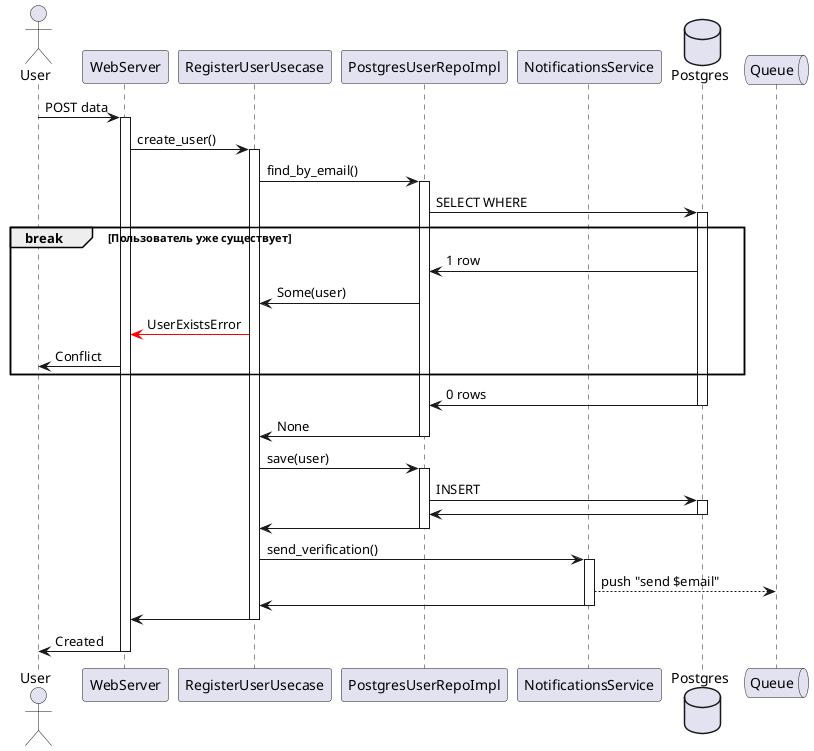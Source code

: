 @startuml registration_sequence

actor User

participant WebServer
participant RegisterUserUsecase
participant PostgresUserRepoImpl
participant NotificationsService
database Postgres

queue Queue


User -> WebServer : POST data
activate WebServer

WebServer -> RegisterUserUsecase : create_user()
activate RegisterUserUsecase

RegisterUserUsecase -> PostgresUserRepoImpl : find_by_email()
activate PostgresUserRepoImpl

PostgresUserRepoImpl -> Postgres : SELECT WHERE
activate Postgres

break Пользователь уже существует

PostgresUserRepoImpl <- Postgres : 1 row

RegisterUserUsecase <- PostgresUserRepoImpl : Some(user)

WebServer <[#red]- RegisterUserUsecase : UserExistsError

User <- WebServer : Conflict

end

PostgresUserRepoImpl <- Postgres : 0 rows
deactivate Postgres

RegisterUserUsecase <- PostgresUserRepoImpl : None
deactivate PostgresUserRepoImpl

RegisterUserUsecase -> PostgresUserRepoImpl : save(user)
activate PostgresUserRepoImpl

PostgresUserRepoImpl -> Postgres : INSERT
activate Postgres

PostgresUserRepoImpl <- Postgres
deactivate Postgres

RegisterUserUsecase <- PostgresUserRepoImpl
deactivate PostgresUserRepoImpl


RegisterUserUsecase -> NotificationsService : send_verification()
activate NotificationsService

NotificationsService --> Queue : push "send $email"

RegisterUserUsecase <- NotificationsService
deactivate NotificationsService

WebServer <- RegisterUserUsecase
deactivate RegisterUserUsecase

User <- WebServer : Created
deactivate WebServer

@enduml